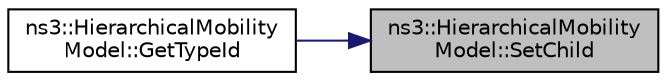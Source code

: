 digraph "ns3::HierarchicalMobilityModel::SetChild"
{
 // LATEX_PDF_SIZE
  edge [fontname="Helvetica",fontsize="10",labelfontname="Helvetica",labelfontsize="10"];
  node [fontname="Helvetica",fontsize="10",shape=record];
  rankdir="RL";
  Node1 [label="ns3::HierarchicalMobility\lModel::SetChild",height=0.2,width=0.4,color="black", fillcolor="grey75", style="filled", fontcolor="black",tooltip="Sets the child mobility model to a new one."];
  Node1 -> Node2 [dir="back",color="midnightblue",fontsize="10",style="solid",fontname="Helvetica"];
  Node2 [label="ns3::HierarchicalMobility\lModel::GetTypeId",height=0.2,width=0.4,color="black", fillcolor="white", style="filled",URL="$classns3_1_1_hierarchical_mobility_model.html#a0d4203c545238561910673a520994b76",tooltip="Register this type with the TypeId system."];
}
